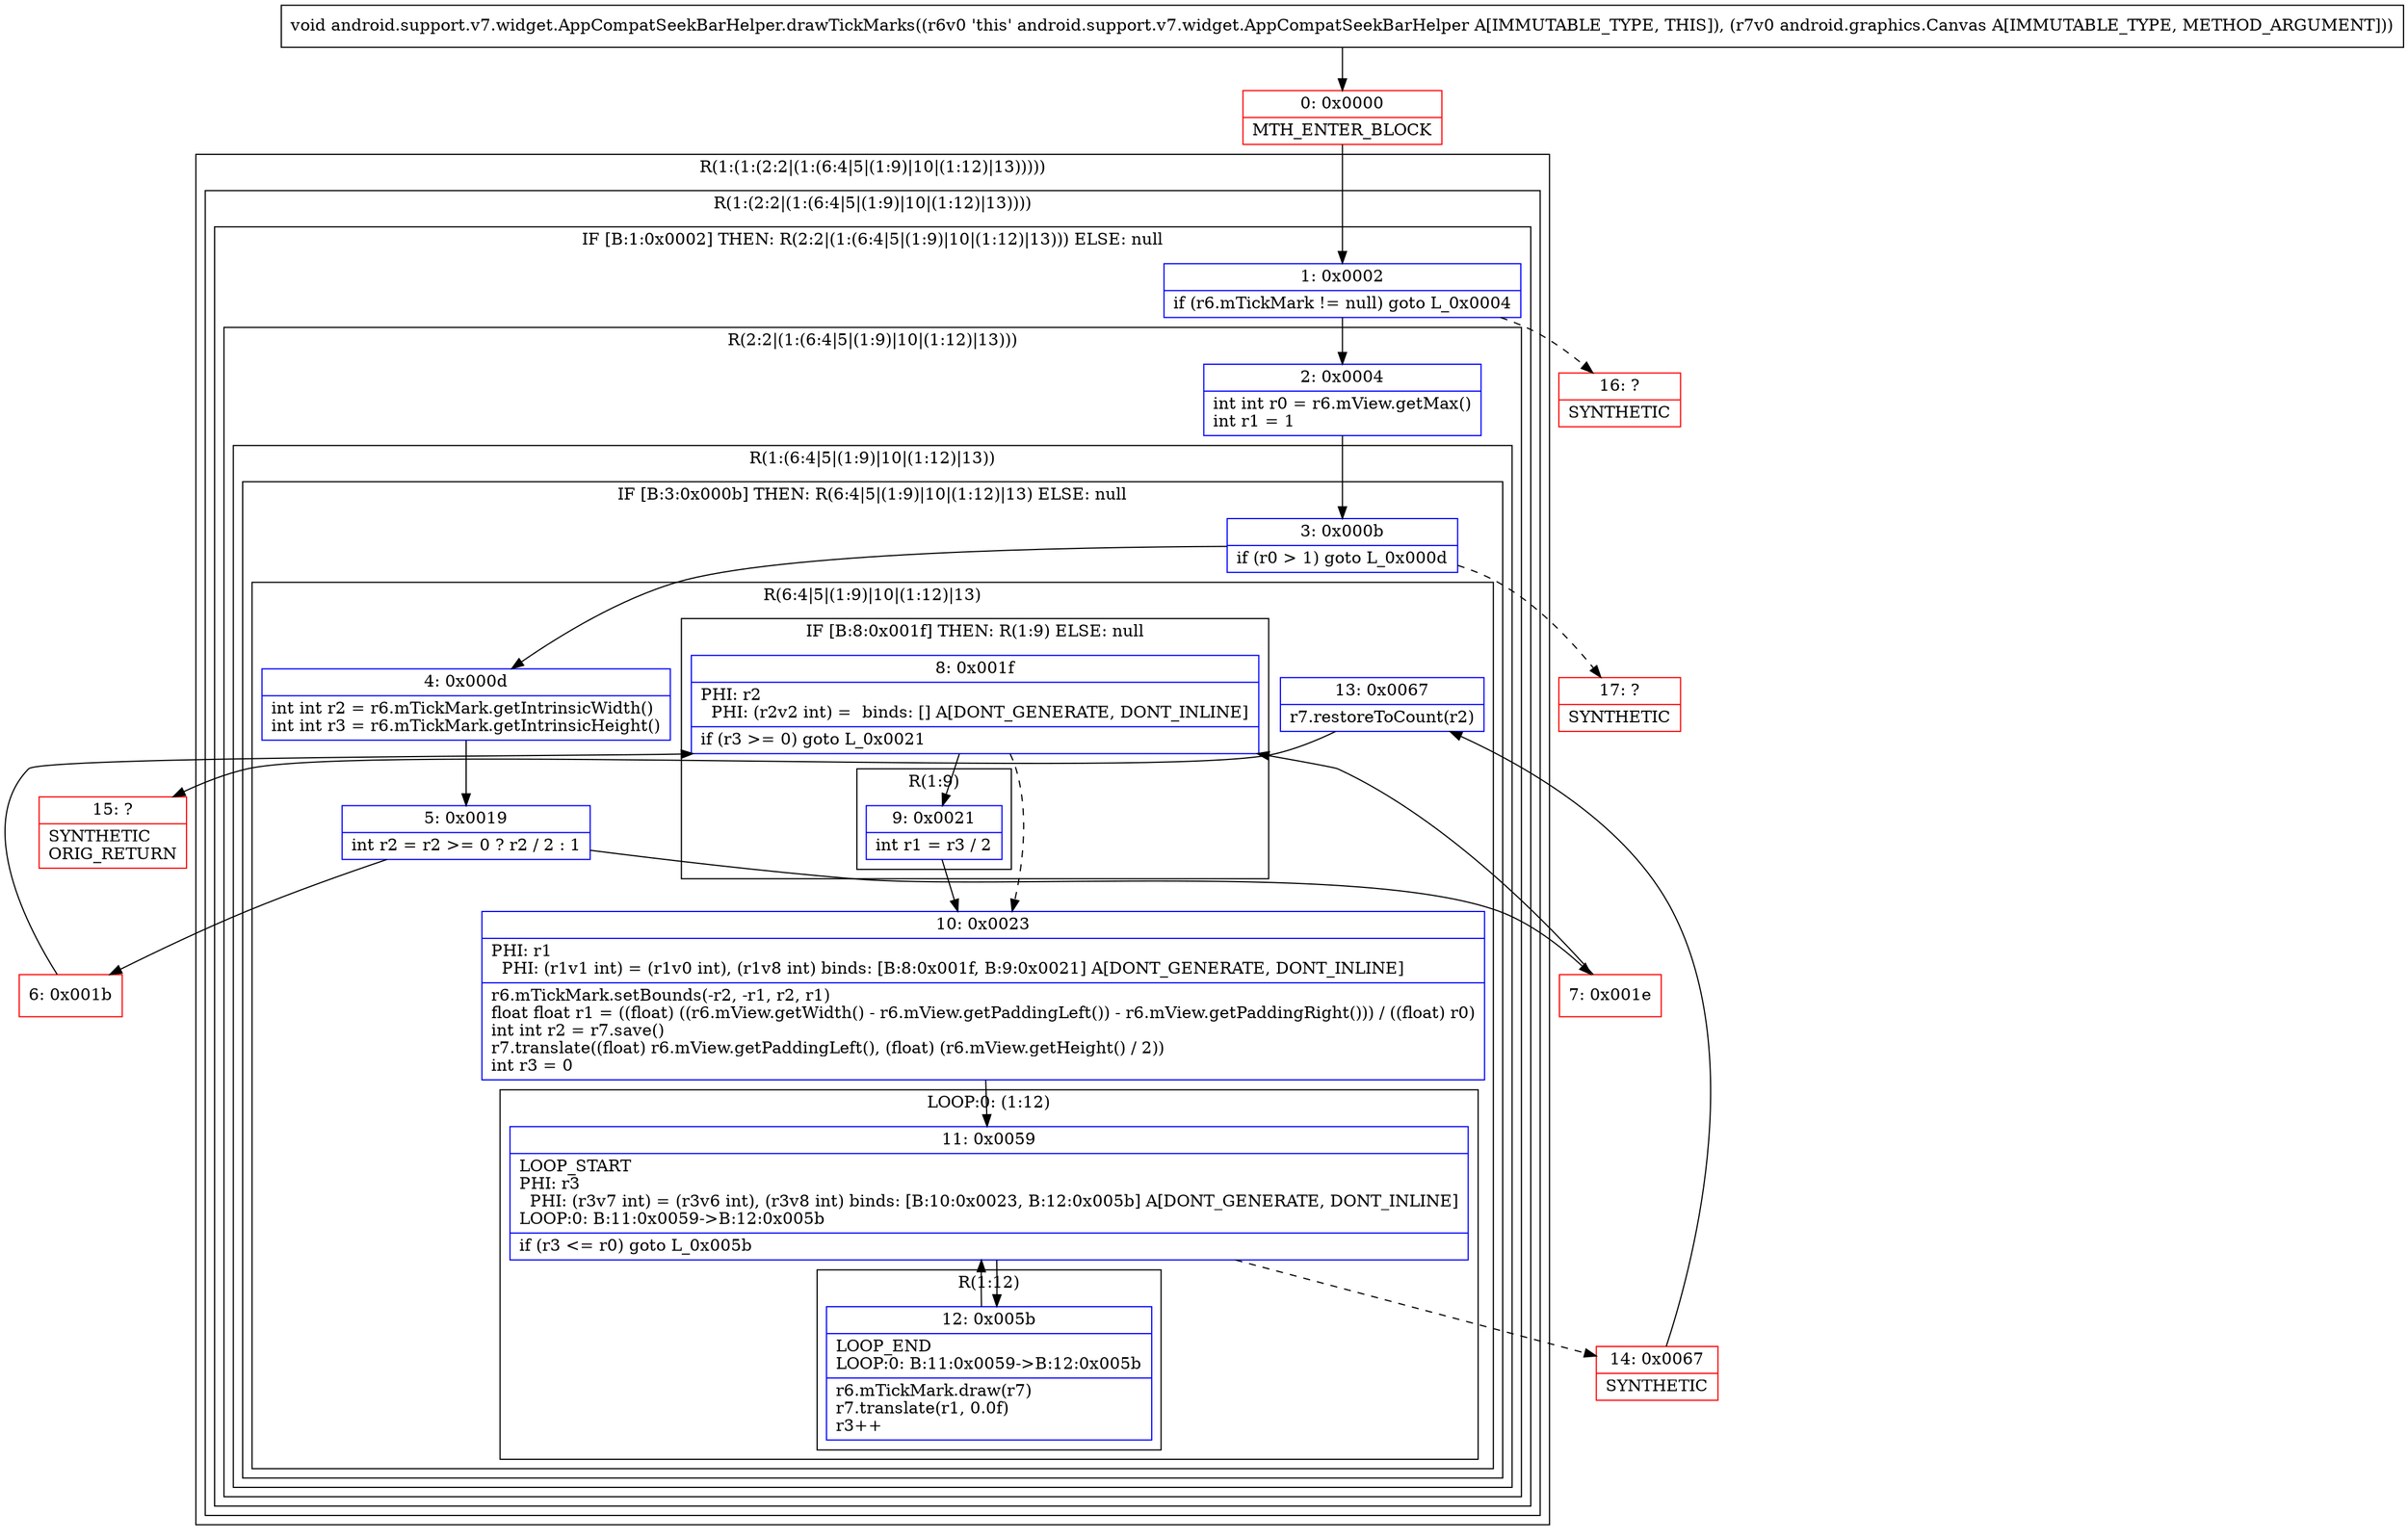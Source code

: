digraph "CFG forandroid.support.v7.widget.AppCompatSeekBarHelper.drawTickMarks(Landroid\/graphics\/Canvas;)V" {
subgraph cluster_Region_1330620571 {
label = "R(1:(1:(2:2|(1:(6:4|5|(1:9)|10|(1:12)|13)))))";
node [shape=record,color=blue];
subgraph cluster_Region_887319935 {
label = "R(1:(2:2|(1:(6:4|5|(1:9)|10|(1:12)|13))))";
node [shape=record,color=blue];
subgraph cluster_IfRegion_1130603052 {
label = "IF [B:1:0x0002] THEN: R(2:2|(1:(6:4|5|(1:9)|10|(1:12)|13))) ELSE: null";
node [shape=record,color=blue];
Node_1 [shape=record,label="{1\:\ 0x0002|if (r6.mTickMark != null) goto L_0x0004\l}"];
subgraph cluster_Region_1357403861 {
label = "R(2:2|(1:(6:4|5|(1:9)|10|(1:12)|13)))";
node [shape=record,color=blue];
Node_2 [shape=record,label="{2\:\ 0x0004|int int r0 = r6.mView.getMax()\lint r1 = 1\l}"];
subgraph cluster_Region_358487988 {
label = "R(1:(6:4|5|(1:9)|10|(1:12)|13))";
node [shape=record,color=blue];
subgraph cluster_IfRegion_1365339928 {
label = "IF [B:3:0x000b] THEN: R(6:4|5|(1:9)|10|(1:12)|13) ELSE: null";
node [shape=record,color=blue];
Node_3 [shape=record,label="{3\:\ 0x000b|if (r0 \> 1) goto L_0x000d\l}"];
subgraph cluster_Region_892532501 {
label = "R(6:4|5|(1:9)|10|(1:12)|13)";
node [shape=record,color=blue];
Node_4 [shape=record,label="{4\:\ 0x000d|int int r2 = r6.mTickMark.getIntrinsicWidth()\lint int r3 = r6.mTickMark.getIntrinsicHeight()\l}"];
Node_5 [shape=record,label="{5\:\ 0x0019|int r2 = r2 \>= 0 ? r2 \/ 2 : 1\l}"];
subgraph cluster_IfRegion_1508019694 {
label = "IF [B:8:0x001f] THEN: R(1:9) ELSE: null";
node [shape=record,color=blue];
Node_8 [shape=record,label="{8\:\ 0x001f|PHI: r2 \l  PHI: (r2v2 int) =  binds: [] A[DONT_GENERATE, DONT_INLINE]\l|if (r3 \>= 0) goto L_0x0021\l}"];
subgraph cluster_Region_52509501 {
label = "R(1:9)";
node [shape=record,color=blue];
Node_9 [shape=record,label="{9\:\ 0x0021|int r1 = r3 \/ 2\l}"];
}
}
Node_10 [shape=record,label="{10\:\ 0x0023|PHI: r1 \l  PHI: (r1v1 int) = (r1v0 int), (r1v8 int) binds: [B:8:0x001f, B:9:0x0021] A[DONT_GENERATE, DONT_INLINE]\l|r6.mTickMark.setBounds(\-r2, \-r1, r2, r1)\lfloat float r1 = ((float) ((r6.mView.getWidth() \- r6.mView.getPaddingLeft()) \- r6.mView.getPaddingRight())) \/ ((float) r0)\lint int r2 = r7.save()\lr7.translate((float) r6.mView.getPaddingLeft(), (float) (r6.mView.getHeight() \/ 2))\lint r3 = 0\l}"];
subgraph cluster_LoopRegion_292395323 {
label = "LOOP:0: (1:12)";
node [shape=record,color=blue];
Node_11 [shape=record,label="{11\:\ 0x0059|LOOP_START\lPHI: r3 \l  PHI: (r3v7 int) = (r3v6 int), (r3v8 int) binds: [B:10:0x0023, B:12:0x005b] A[DONT_GENERATE, DONT_INLINE]\lLOOP:0: B:11:0x0059\-\>B:12:0x005b\l|if (r3 \<= r0) goto L_0x005b\l}"];
subgraph cluster_Region_2076853144 {
label = "R(1:12)";
node [shape=record,color=blue];
Node_12 [shape=record,label="{12\:\ 0x005b|LOOP_END\lLOOP:0: B:11:0x0059\-\>B:12:0x005b\l|r6.mTickMark.draw(r7)\lr7.translate(r1, 0.0f)\lr3++\l}"];
}
}
Node_13 [shape=record,label="{13\:\ 0x0067|r7.restoreToCount(r2)\l}"];
}
}
}
}
}
}
}
Node_0 [shape=record,color=red,label="{0\:\ 0x0000|MTH_ENTER_BLOCK\l}"];
Node_6 [shape=record,color=red,label="{6\:\ 0x001b}"];
Node_7 [shape=record,color=red,label="{7\:\ 0x001e}"];
Node_14 [shape=record,color=red,label="{14\:\ 0x0067|SYNTHETIC\l}"];
Node_15 [shape=record,color=red,label="{15\:\ ?|SYNTHETIC\lORIG_RETURN\l}"];
Node_16 [shape=record,color=red,label="{16\:\ ?|SYNTHETIC\l}"];
Node_17 [shape=record,color=red,label="{17\:\ ?|SYNTHETIC\l}"];
MethodNode[shape=record,label="{void android.support.v7.widget.AppCompatSeekBarHelper.drawTickMarks((r6v0 'this' android.support.v7.widget.AppCompatSeekBarHelper A[IMMUTABLE_TYPE, THIS]), (r7v0 android.graphics.Canvas A[IMMUTABLE_TYPE, METHOD_ARGUMENT])) }"];
MethodNode -> Node_0;
Node_1 -> Node_2;
Node_1 -> Node_16[style=dashed];
Node_2 -> Node_3;
Node_3 -> Node_4;
Node_3 -> Node_17[style=dashed];
Node_4 -> Node_5;
Node_5 -> Node_6;
Node_5 -> Node_7;
Node_8 -> Node_9;
Node_8 -> Node_10[style=dashed];
Node_9 -> Node_10;
Node_10 -> Node_11;
Node_11 -> Node_12;
Node_11 -> Node_14[style=dashed];
Node_12 -> Node_11;
Node_13 -> Node_15;
Node_0 -> Node_1;
Node_6 -> Node_8;
Node_7 -> Node_8;
Node_14 -> Node_13;
}

